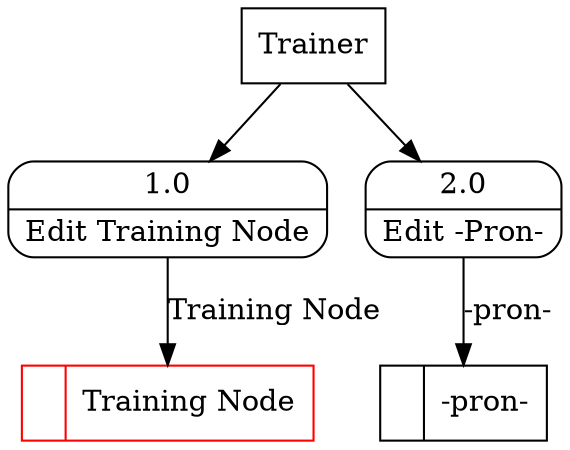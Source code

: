digraph dfd2{ 
node[shape=record]
200 [label="<f0>  |<f1> Training Node " color=red];
201 [label="<f0>  |<f1> -pron- " ];
202 [label="Trainer" shape=box];
203 [label="{<f0> 1.0|<f1> Edit Training Node }" shape=Mrecord];
204 [label="{<f0> 2.0|<f1> Edit -Pron- }" shape=Mrecord];
202 -> 203
202 -> 204
203 -> 200 [label="Training Node"]
204 -> 201 [label="-pron-"]
}